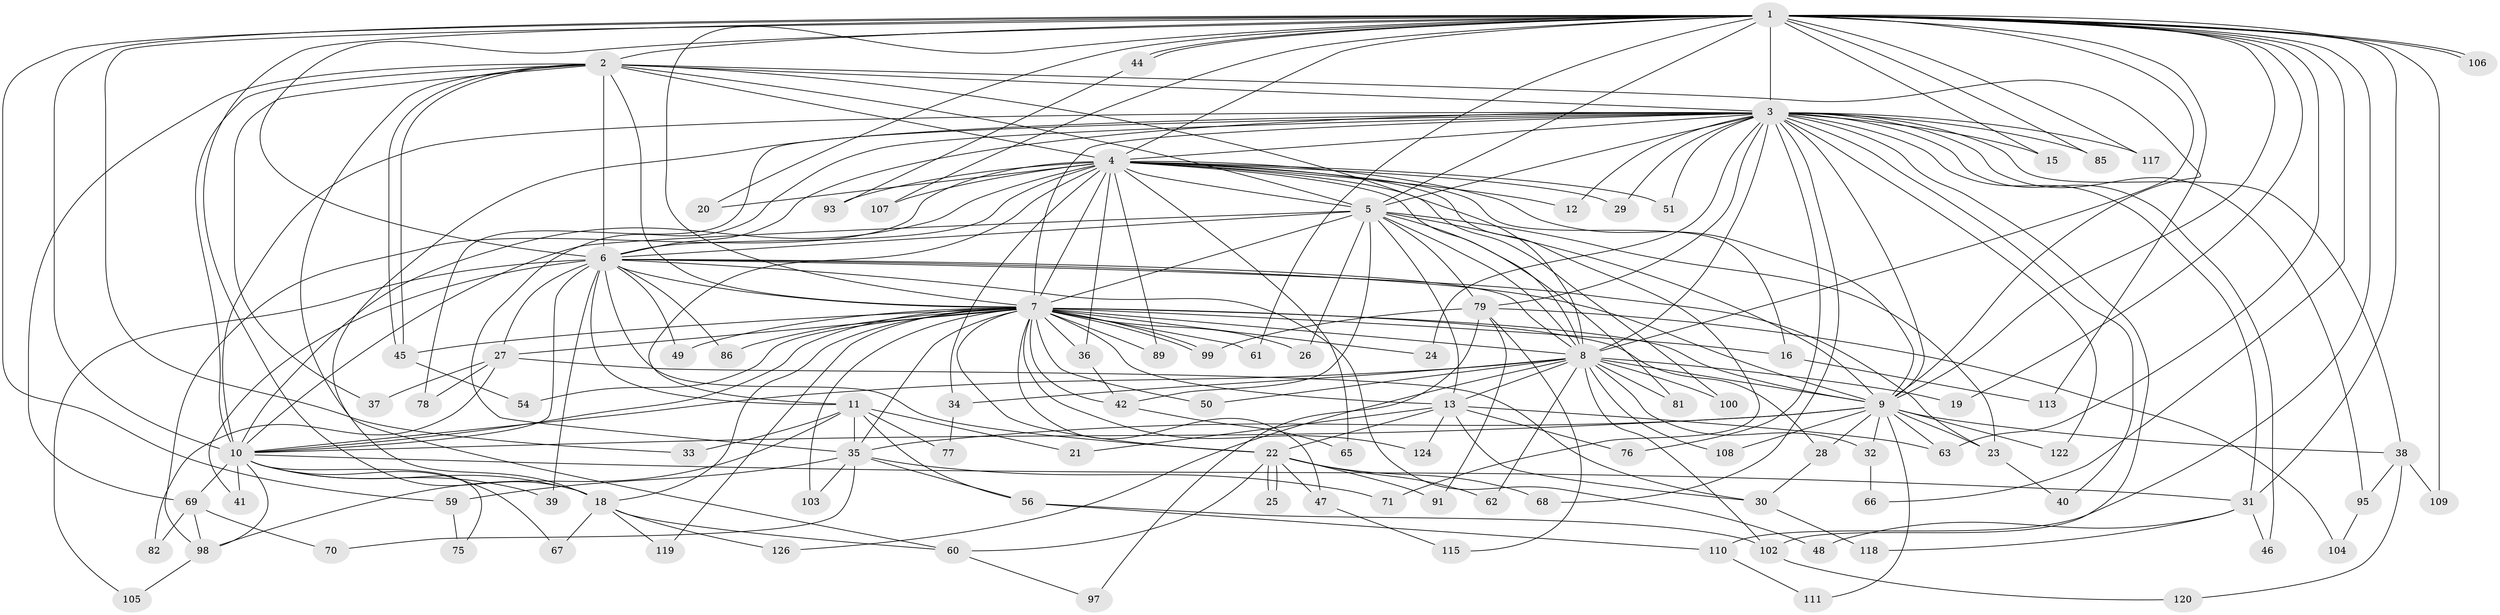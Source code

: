 // original degree distribution, {33: 0.007874015748031496, 15: 0.015748031496062992, 30: 0.007874015748031496, 26: 0.007874015748031496, 21: 0.007874015748031496, 38: 0.007874015748031496, 18: 0.015748031496062992, 19: 0.007874015748031496, 6: 0.007874015748031496, 2: 0.6141732283464567, 9: 0.015748031496062992, 3: 0.14960629921259844, 8: 0.007874015748031496, 10: 0.007874015748031496, 4: 0.07086614173228346, 7: 0.015748031496062992, 5: 0.031496062992125984}
// Generated by graph-tools (version 1.1) at 2025/10/02/27/25 16:10:59]
// undirected, 98 vertices, 238 edges
graph export_dot {
graph [start="1"]
  node [color=gray90,style=filled];
  1 [super="+52"];
  2 [super="+101"];
  3 [super="+17"];
  4 [super="+58"];
  5 [super="+64"];
  6 [super="+55"];
  7 [super="+94"];
  8 [super="+53"];
  9 [super="+14"];
  10 [super="+125"];
  11 [super="+57"];
  12;
  13 [super="+80"];
  15;
  16;
  18 [super="+84"];
  19;
  20;
  21;
  22 [super="+96"];
  23 [super="+90"];
  24;
  25;
  26;
  27 [super="+88"];
  28;
  29;
  30 [super="+92"];
  31 [super="+87"];
  32;
  33;
  34;
  35 [super="+121"];
  36;
  37;
  38 [super="+72"];
  39;
  40;
  41;
  42 [super="+43"];
  44;
  45 [super="+73"];
  46;
  47;
  48;
  49;
  50;
  51;
  54;
  56;
  59;
  60 [super="+74"];
  61 [super="+83"];
  62;
  63 [super="+116"];
  65;
  66;
  67;
  68;
  69 [super="+123"];
  70;
  71;
  75;
  76;
  77;
  78;
  79 [super="+114"];
  81;
  82;
  85;
  86;
  89;
  91;
  93;
  95;
  97;
  98 [super="+112"];
  99;
  100;
  102 [super="+127"];
  103;
  104;
  105;
  106;
  107;
  108;
  109;
  110;
  111;
  113;
  115;
  117;
  118;
  119;
  120;
  122;
  124;
  126;
  1 -- 2;
  1 -- 3 [weight=2];
  1 -- 4;
  1 -- 5;
  1 -- 6;
  1 -- 7;
  1 -- 8 [weight=2];
  1 -- 9;
  1 -- 10;
  1 -- 15;
  1 -- 19;
  1 -- 20;
  1 -- 31;
  1 -- 33;
  1 -- 44;
  1 -- 44;
  1 -- 59;
  1 -- 61;
  1 -- 66;
  1 -- 85;
  1 -- 106;
  1 -- 106;
  1 -- 107;
  1 -- 109;
  1 -- 110;
  1 -- 113;
  1 -- 117;
  1 -- 63;
  1 -- 18;
  2 -- 3;
  2 -- 4;
  2 -- 5;
  2 -- 6;
  2 -- 7;
  2 -- 8;
  2 -- 9;
  2 -- 10 [weight=2];
  2 -- 37;
  2 -- 45;
  2 -- 45;
  2 -- 60;
  2 -- 69;
  3 -- 4;
  3 -- 5;
  3 -- 6;
  3 -- 7;
  3 -- 8;
  3 -- 9 [weight=2];
  3 -- 10;
  3 -- 12;
  3 -- 15;
  3 -- 18;
  3 -- 24;
  3 -- 29;
  3 -- 31;
  3 -- 35;
  3 -- 38;
  3 -- 40;
  3 -- 46;
  3 -- 51;
  3 -- 68;
  3 -- 78;
  3 -- 79;
  3 -- 85;
  3 -- 95;
  3 -- 117;
  3 -- 122;
  3 -- 102;
  3 -- 76;
  4 -- 5;
  4 -- 6 [weight=2];
  4 -- 7 [weight=2];
  4 -- 8;
  4 -- 9;
  4 -- 10;
  4 -- 11;
  4 -- 12;
  4 -- 16;
  4 -- 20;
  4 -- 29;
  4 -- 34;
  4 -- 36;
  4 -- 51;
  4 -- 65;
  4 -- 71;
  4 -- 89;
  4 -- 93;
  4 -- 98;
  4 -- 100;
  4 -- 107;
  5 -- 6;
  5 -- 7 [weight=2];
  5 -- 8;
  5 -- 9;
  5 -- 10;
  5 -- 13;
  5 -- 23;
  5 -- 26;
  5 -- 42;
  5 -- 79;
  5 -- 81;
  6 -- 7;
  6 -- 8;
  6 -- 9;
  6 -- 10;
  6 -- 11;
  6 -- 22;
  6 -- 27 [weight=2];
  6 -- 39;
  6 -- 41;
  6 -- 48;
  6 -- 49;
  6 -- 86;
  6 -- 105;
  6 -- 23;
  7 -- 8;
  7 -- 9;
  7 -- 10;
  7 -- 16;
  7 -- 18;
  7 -- 22;
  7 -- 24;
  7 -- 26;
  7 -- 27;
  7 -- 28;
  7 -- 35;
  7 -- 36;
  7 -- 42;
  7 -- 47;
  7 -- 49;
  7 -- 50;
  7 -- 54;
  7 -- 61 [weight=2];
  7 -- 86;
  7 -- 89;
  7 -- 99;
  7 -- 99;
  7 -- 103;
  7 -- 119;
  7 -- 124;
  7 -- 13;
  7 -- 45;
  8 -- 9;
  8 -- 10;
  8 -- 13;
  8 -- 19;
  8 -- 32;
  8 -- 34;
  8 -- 50;
  8 -- 62;
  8 -- 102;
  8 -- 126;
  8 -- 81;
  8 -- 100;
  8 -- 108;
  9 -- 10;
  9 -- 23;
  9 -- 28;
  9 -- 32;
  9 -- 38 [weight=2];
  9 -- 63;
  9 -- 108;
  9 -- 122;
  9 -- 35;
  9 -- 111;
  10 -- 39;
  10 -- 41;
  10 -- 67;
  10 -- 69;
  10 -- 75;
  10 -- 98;
  10 -- 31;
  10 -- 18;
  11 -- 21;
  11 -- 33;
  11 -- 56;
  11 -- 35;
  11 -- 98;
  11 -- 77;
  13 -- 21;
  13 -- 30;
  13 -- 63;
  13 -- 76;
  13 -- 124;
  13 -- 22;
  16 -- 113;
  18 -- 60;
  18 -- 67;
  18 -- 119;
  18 -- 126;
  22 -- 25;
  22 -- 25;
  22 -- 47;
  22 -- 62;
  22 -- 68;
  22 -- 91;
  22 -- 60;
  23 -- 40;
  27 -- 37;
  27 -- 78;
  27 -- 82;
  27 -- 30;
  28 -- 30;
  30 -- 118;
  31 -- 46;
  31 -- 48;
  31 -- 118;
  32 -- 66;
  34 -- 77;
  35 -- 56;
  35 -- 59;
  35 -- 70;
  35 -- 71;
  35 -- 103;
  36 -- 42;
  38 -- 109;
  38 -- 120;
  38 -- 95;
  42 -- 65;
  44 -- 93;
  45 -- 54;
  47 -- 115;
  56 -- 102;
  56 -- 110;
  59 -- 75;
  60 -- 97;
  69 -- 70;
  69 -- 82;
  69 -- 98;
  79 -- 91;
  79 -- 97;
  79 -- 104;
  79 -- 115;
  79 -- 99;
  95 -- 104;
  98 -- 105;
  102 -- 120;
  110 -- 111;
}
